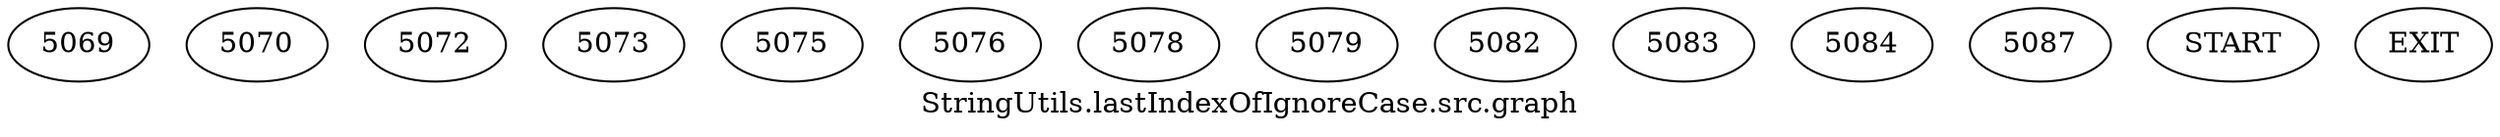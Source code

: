 /* --------------------------------------------------- */
/* Generated by Dr. Garbage Control Flow Graph Factory */
/* http://www.drgarbage.com                            */
/* Version: 4.5.0.201508311741                         */
/* Retrieved on: 2020-01-06 16:06:22.361               */
/* --------------------------------------------------- */
digraph "StringUtils.lastIndexOfIgnoreCase.src.graph" {
 graph [label="StringUtils.lastIndexOfIgnoreCase.src.graph"];
 2 [label="5069" ]
 3 [label="5070" ]
 4 [label="5072" ]
 5 [label="5073" ]
 6 [label="5075" ]
 7 [label="5076" ]
 8 [label="5078" ]
 9 [label="5079" ]
 10 [label="5082" ]
 11 [label="5083" ]
 12 [label="5084" ]
 13 [label="5087" ]
 14 [label="START" ]
 15 [label="EXIT" ]
 14  2
 2  3
 2  4
 4  5
 4  6
 5  6
 6  7
 6  8
 8  9
 8  10
 11  10
 10  11
 11  12
 10  13
 3  15
 7  15
 9  15
 12  15
 13  15
}
